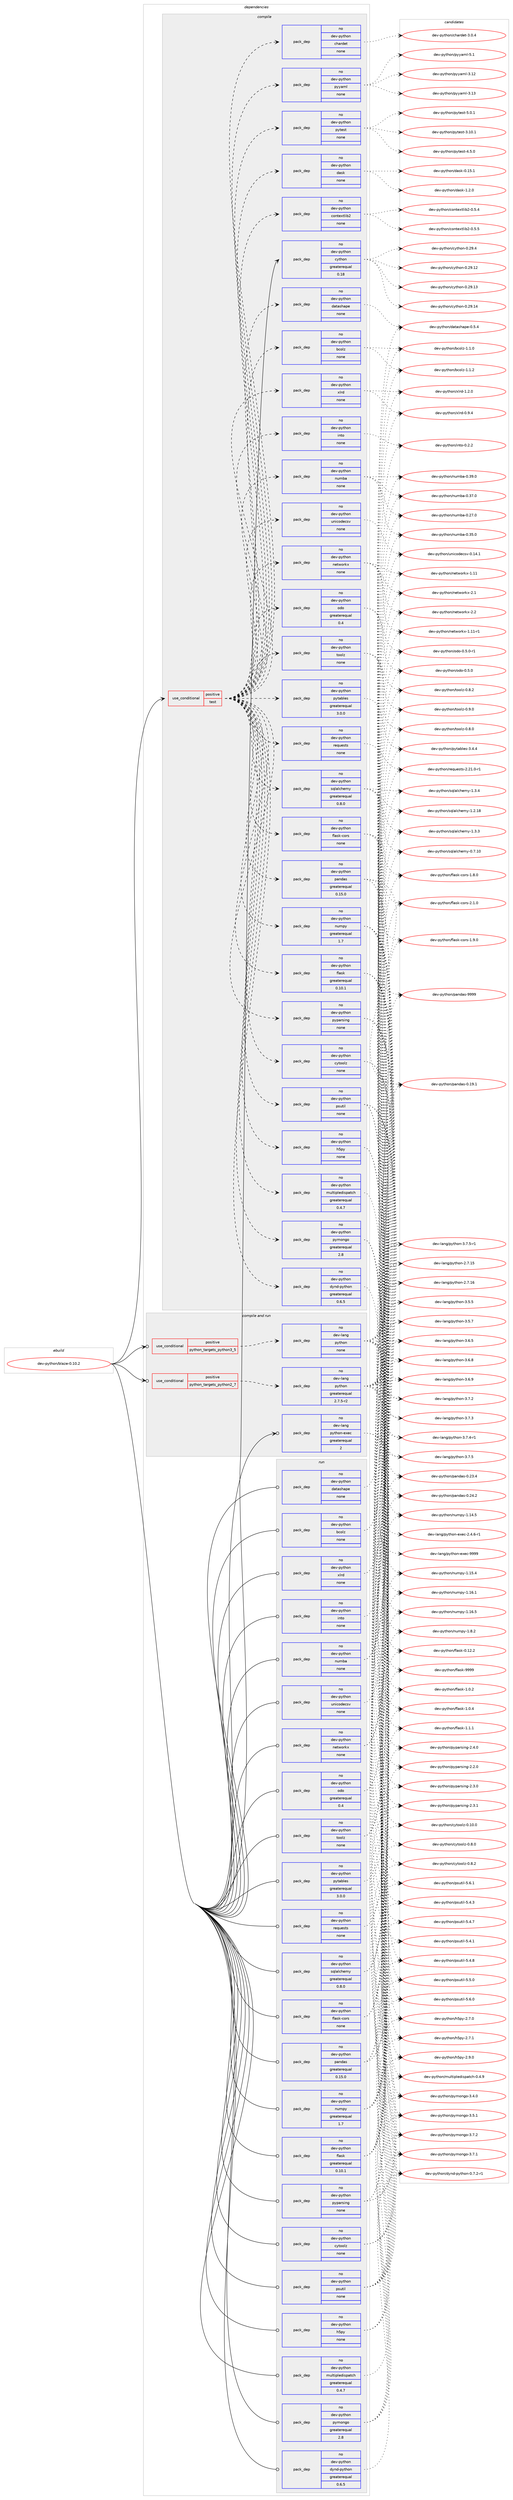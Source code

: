 digraph prolog {

# *************
# Graph options
# *************

newrank=true;
concentrate=true;
compound=true;
graph [rankdir=LR,fontname=Helvetica,fontsize=10,ranksep=1.5];#, ranksep=2.5, nodesep=0.2];
edge  [arrowhead=vee];
node  [fontname=Helvetica,fontsize=10];

# **********
# The ebuild
# **********

subgraph cluster_leftcol {
color=gray;
rank=same;
label=<<i>ebuild</i>>;
id [label="dev-python/blaze-0.10.2", color=red, width=4, href="../dev-python/blaze-0.10.2.svg"];
}

# ****************
# The dependencies
# ****************

subgraph cluster_midcol {
color=gray;
label=<<i>dependencies</i>>;
subgraph cluster_compile {
fillcolor="#eeeeee";
style=filled;
label=<<i>compile</i>>;
subgraph cond136912 {
dependency596797 [label=<<TABLE BORDER="0" CELLBORDER="1" CELLSPACING="0" CELLPADDING="4"><TR><TD ROWSPAN="3" CELLPADDING="10">use_conditional</TD></TR><TR><TD>positive</TD></TR><TR><TD>test</TD></TR></TABLE>>, shape=none, color=red];
subgraph pack448110 {
dependency596798 [label=<<TABLE BORDER="0" CELLBORDER="1" CELLSPACING="0" CELLPADDING="4" WIDTH="220"><TR><TD ROWSPAN="6" CELLPADDING="30">pack_dep</TD></TR><TR><TD WIDTH="110">no</TD></TR><TR><TD>dev-python</TD></TR><TR><TD>datashape</TD></TR><TR><TD>none</TD></TR><TR><TD></TD></TR></TABLE>>, shape=none, color=blue];
}
dependency596797:e -> dependency596798:w [weight=20,style="dashed",arrowhead="vee"];
subgraph pack448111 {
dependency596799 [label=<<TABLE BORDER="0" CELLBORDER="1" CELLSPACING="0" CELLPADDING="4" WIDTH="220"><TR><TD ROWSPAN="6" CELLPADDING="30">pack_dep</TD></TR><TR><TD WIDTH="110">no</TD></TR><TR><TD>dev-python</TD></TR><TR><TD>dynd-python</TD></TR><TR><TD>greaterequal</TD></TR><TR><TD>0.6.5</TD></TR></TABLE>>, shape=none, color=blue];
}
dependency596797:e -> dependency596799:w [weight=20,style="dashed",arrowhead="vee"];
subgraph pack448112 {
dependency596800 [label=<<TABLE BORDER="0" CELLBORDER="1" CELLSPACING="0" CELLPADDING="4" WIDTH="220"><TR><TD ROWSPAN="6" CELLPADDING="30">pack_dep</TD></TR><TR><TD WIDTH="110">no</TD></TR><TR><TD>dev-python</TD></TR><TR><TD>numpy</TD></TR><TR><TD>greaterequal</TD></TR><TR><TD>1.7</TD></TR></TABLE>>, shape=none, color=blue];
}
dependency596797:e -> dependency596800:w [weight=20,style="dashed",arrowhead="vee"];
subgraph pack448113 {
dependency596801 [label=<<TABLE BORDER="0" CELLBORDER="1" CELLSPACING="0" CELLPADDING="4" WIDTH="220"><TR><TD ROWSPAN="6" CELLPADDING="30">pack_dep</TD></TR><TR><TD WIDTH="110">no</TD></TR><TR><TD>dev-python</TD></TR><TR><TD>pyparsing</TD></TR><TR><TD>none</TD></TR><TR><TD></TD></TR></TABLE>>, shape=none, color=blue];
}
dependency596797:e -> dependency596801:w [weight=20,style="dashed",arrowhead="vee"];
subgraph pack448114 {
dependency596802 [label=<<TABLE BORDER="0" CELLBORDER="1" CELLSPACING="0" CELLPADDING="4" WIDTH="220"><TR><TD ROWSPAN="6" CELLPADDING="30">pack_dep</TD></TR><TR><TD WIDTH="110">no</TD></TR><TR><TD>dev-python</TD></TR><TR><TD>toolz</TD></TR><TR><TD>none</TD></TR><TR><TD></TD></TR></TABLE>>, shape=none, color=blue];
}
dependency596797:e -> dependency596802:w [weight=20,style="dashed",arrowhead="vee"];
subgraph pack448115 {
dependency596803 [label=<<TABLE BORDER="0" CELLBORDER="1" CELLSPACING="0" CELLPADDING="4" WIDTH="220"><TR><TD ROWSPAN="6" CELLPADDING="30">pack_dep</TD></TR><TR><TD WIDTH="110">no</TD></TR><TR><TD>dev-python</TD></TR><TR><TD>cytoolz</TD></TR><TR><TD>none</TD></TR><TR><TD></TD></TR></TABLE>>, shape=none, color=blue];
}
dependency596797:e -> dependency596803:w [weight=20,style="dashed",arrowhead="vee"];
subgraph pack448116 {
dependency596804 [label=<<TABLE BORDER="0" CELLBORDER="1" CELLSPACING="0" CELLPADDING="4" WIDTH="220"><TR><TD ROWSPAN="6" CELLPADDING="30">pack_dep</TD></TR><TR><TD WIDTH="110">no</TD></TR><TR><TD>dev-python</TD></TR><TR><TD>pandas</TD></TR><TR><TD>greaterequal</TD></TR><TR><TD>0.15.0</TD></TR></TABLE>>, shape=none, color=blue];
}
dependency596797:e -> dependency596804:w [weight=20,style="dashed",arrowhead="vee"];
subgraph pack448117 {
dependency596805 [label=<<TABLE BORDER="0" CELLBORDER="1" CELLSPACING="0" CELLPADDING="4" WIDTH="220"><TR><TD ROWSPAN="6" CELLPADDING="30">pack_dep</TD></TR><TR><TD WIDTH="110">no</TD></TR><TR><TD>dev-python</TD></TR><TR><TD>h5py</TD></TR><TR><TD>none</TD></TR><TR><TD></TD></TR></TABLE>>, shape=none, color=blue];
}
dependency596797:e -> dependency596805:w [weight=20,style="dashed",arrowhead="vee"];
subgraph pack448118 {
dependency596806 [label=<<TABLE BORDER="0" CELLBORDER="1" CELLSPACING="0" CELLPADDING="4" WIDTH="220"><TR><TD ROWSPAN="6" CELLPADDING="30">pack_dep</TD></TR><TR><TD WIDTH="110">no</TD></TR><TR><TD>dev-python</TD></TR><TR><TD>unicodecsv</TD></TR><TR><TD>none</TD></TR><TR><TD></TD></TR></TABLE>>, shape=none, color=blue];
}
dependency596797:e -> dependency596806:w [weight=20,style="dashed",arrowhead="vee"];
subgraph pack448119 {
dependency596807 [label=<<TABLE BORDER="0" CELLBORDER="1" CELLSPACING="0" CELLPADDING="4" WIDTH="220"><TR><TD ROWSPAN="6" CELLPADDING="30">pack_dep</TD></TR><TR><TD WIDTH="110">no</TD></TR><TR><TD>dev-python</TD></TR><TR><TD>multipledispatch</TD></TR><TR><TD>greaterequal</TD></TR><TR><TD>0.4.7</TD></TR></TABLE>>, shape=none, color=blue];
}
dependency596797:e -> dependency596807:w [weight=20,style="dashed",arrowhead="vee"];
subgraph pack448120 {
dependency596808 [label=<<TABLE BORDER="0" CELLBORDER="1" CELLSPACING="0" CELLPADDING="4" WIDTH="220"><TR><TD ROWSPAN="6" CELLPADDING="30">pack_dep</TD></TR><TR><TD WIDTH="110">no</TD></TR><TR><TD>dev-python</TD></TR><TR><TD>requests</TD></TR><TR><TD>none</TD></TR><TR><TD></TD></TR></TABLE>>, shape=none, color=blue];
}
dependency596797:e -> dependency596808:w [weight=20,style="dashed",arrowhead="vee"];
subgraph pack448121 {
dependency596809 [label=<<TABLE BORDER="0" CELLBORDER="1" CELLSPACING="0" CELLPADDING="4" WIDTH="220"><TR><TD ROWSPAN="6" CELLPADDING="30">pack_dep</TD></TR><TR><TD WIDTH="110">no</TD></TR><TR><TD>dev-python</TD></TR><TR><TD>flask</TD></TR><TR><TD>greaterequal</TD></TR><TR><TD>0.10.1</TD></TR></TABLE>>, shape=none, color=blue];
}
dependency596797:e -> dependency596809:w [weight=20,style="dashed",arrowhead="vee"];
subgraph pack448122 {
dependency596810 [label=<<TABLE BORDER="0" CELLBORDER="1" CELLSPACING="0" CELLPADDING="4" WIDTH="220"><TR><TD ROWSPAN="6" CELLPADDING="30">pack_dep</TD></TR><TR><TD WIDTH="110">no</TD></TR><TR><TD>dev-python</TD></TR><TR><TD>flask-cors</TD></TR><TR><TD>none</TD></TR><TR><TD></TD></TR></TABLE>>, shape=none, color=blue];
}
dependency596797:e -> dependency596810:w [weight=20,style="dashed",arrowhead="vee"];
subgraph pack448123 {
dependency596811 [label=<<TABLE BORDER="0" CELLBORDER="1" CELLSPACING="0" CELLPADDING="4" WIDTH="220"><TR><TD ROWSPAN="6" CELLPADDING="30">pack_dep</TD></TR><TR><TD WIDTH="110">no</TD></TR><TR><TD>dev-python</TD></TR><TR><TD>sqlalchemy</TD></TR><TR><TD>greaterequal</TD></TR><TR><TD>0.8.0</TD></TR></TABLE>>, shape=none, color=blue];
}
dependency596797:e -> dependency596811:w [weight=20,style="dashed",arrowhead="vee"];
subgraph pack448124 {
dependency596812 [label=<<TABLE BORDER="0" CELLBORDER="1" CELLSPACING="0" CELLPADDING="4" WIDTH="220"><TR><TD ROWSPAN="6" CELLPADDING="30">pack_dep</TD></TR><TR><TD WIDTH="110">no</TD></TR><TR><TD>dev-python</TD></TR><TR><TD>pytables</TD></TR><TR><TD>greaterequal</TD></TR><TR><TD>3.0.0</TD></TR></TABLE>>, shape=none, color=blue];
}
dependency596797:e -> dependency596812:w [weight=20,style="dashed",arrowhead="vee"];
subgraph pack448125 {
dependency596813 [label=<<TABLE BORDER="0" CELLBORDER="1" CELLSPACING="0" CELLPADDING="4" WIDTH="220"><TR><TD ROWSPAN="6" CELLPADDING="30">pack_dep</TD></TR><TR><TD WIDTH="110">no</TD></TR><TR><TD>dev-python</TD></TR><TR><TD>pymongo</TD></TR><TR><TD>greaterequal</TD></TR><TR><TD>2.8</TD></TR></TABLE>>, shape=none, color=blue];
}
dependency596797:e -> dependency596813:w [weight=20,style="dashed",arrowhead="vee"];
subgraph pack448126 {
dependency596814 [label=<<TABLE BORDER="0" CELLBORDER="1" CELLSPACING="0" CELLPADDING="4" WIDTH="220"><TR><TD ROWSPAN="6" CELLPADDING="30">pack_dep</TD></TR><TR><TD WIDTH="110">no</TD></TR><TR><TD>dev-python</TD></TR><TR><TD>xlrd</TD></TR><TR><TD>none</TD></TR><TR><TD></TD></TR></TABLE>>, shape=none, color=blue];
}
dependency596797:e -> dependency596814:w [weight=20,style="dashed",arrowhead="vee"];
subgraph pack448127 {
dependency596815 [label=<<TABLE BORDER="0" CELLBORDER="1" CELLSPACING="0" CELLPADDING="4" WIDTH="220"><TR><TD ROWSPAN="6" CELLPADDING="30">pack_dep</TD></TR><TR><TD WIDTH="110">no</TD></TR><TR><TD>dev-python</TD></TR><TR><TD>psutil</TD></TR><TR><TD>none</TD></TR><TR><TD></TD></TR></TABLE>>, shape=none, color=blue];
}
dependency596797:e -> dependency596815:w [weight=20,style="dashed",arrowhead="vee"];
subgraph pack448128 {
dependency596816 [label=<<TABLE BORDER="0" CELLBORDER="1" CELLSPACING="0" CELLPADDING="4" WIDTH="220"><TR><TD ROWSPAN="6" CELLPADDING="30">pack_dep</TD></TR><TR><TD WIDTH="110">no</TD></TR><TR><TD>dev-python</TD></TR><TR><TD>into</TD></TR><TR><TD>none</TD></TR><TR><TD></TD></TR></TABLE>>, shape=none, color=blue];
}
dependency596797:e -> dependency596816:w [weight=20,style="dashed",arrowhead="vee"];
subgraph pack448129 {
dependency596817 [label=<<TABLE BORDER="0" CELLBORDER="1" CELLSPACING="0" CELLPADDING="4" WIDTH="220"><TR><TD ROWSPAN="6" CELLPADDING="30">pack_dep</TD></TR><TR><TD WIDTH="110">no</TD></TR><TR><TD>dev-python</TD></TR><TR><TD>networkx</TD></TR><TR><TD>none</TD></TR><TR><TD></TD></TR></TABLE>>, shape=none, color=blue];
}
dependency596797:e -> dependency596817:w [weight=20,style="dashed",arrowhead="vee"];
subgraph pack448130 {
dependency596818 [label=<<TABLE BORDER="0" CELLBORDER="1" CELLSPACING="0" CELLPADDING="4" WIDTH="220"><TR><TD ROWSPAN="6" CELLPADDING="30">pack_dep</TD></TR><TR><TD WIDTH="110">no</TD></TR><TR><TD>dev-python</TD></TR><TR><TD>numba</TD></TR><TR><TD>none</TD></TR><TR><TD></TD></TR></TABLE>>, shape=none, color=blue];
}
dependency596797:e -> dependency596818:w [weight=20,style="dashed",arrowhead="vee"];
subgraph pack448131 {
dependency596819 [label=<<TABLE BORDER="0" CELLBORDER="1" CELLSPACING="0" CELLPADDING="4" WIDTH="220"><TR><TD ROWSPAN="6" CELLPADDING="30">pack_dep</TD></TR><TR><TD WIDTH="110">no</TD></TR><TR><TD>dev-python</TD></TR><TR><TD>bcolz</TD></TR><TR><TD>none</TD></TR><TR><TD></TD></TR></TABLE>>, shape=none, color=blue];
}
dependency596797:e -> dependency596819:w [weight=20,style="dashed",arrowhead="vee"];
subgraph pack448132 {
dependency596820 [label=<<TABLE BORDER="0" CELLBORDER="1" CELLSPACING="0" CELLPADDING="4" WIDTH="220"><TR><TD ROWSPAN="6" CELLPADDING="30">pack_dep</TD></TR><TR><TD WIDTH="110">no</TD></TR><TR><TD>dev-python</TD></TR><TR><TD>odo</TD></TR><TR><TD>greaterequal</TD></TR><TR><TD>0.4</TD></TR></TABLE>>, shape=none, color=blue];
}
dependency596797:e -> dependency596820:w [weight=20,style="dashed",arrowhead="vee"];
subgraph pack448133 {
dependency596821 [label=<<TABLE BORDER="0" CELLBORDER="1" CELLSPACING="0" CELLPADDING="4" WIDTH="220"><TR><TD ROWSPAN="6" CELLPADDING="30">pack_dep</TD></TR><TR><TD WIDTH="110">no</TD></TR><TR><TD>dev-python</TD></TR><TR><TD>pytest</TD></TR><TR><TD>none</TD></TR><TR><TD></TD></TR></TABLE>>, shape=none, color=blue];
}
dependency596797:e -> dependency596821:w [weight=20,style="dashed",arrowhead="vee"];
subgraph pack448134 {
dependency596822 [label=<<TABLE BORDER="0" CELLBORDER="1" CELLSPACING="0" CELLPADDING="4" WIDTH="220"><TR><TD ROWSPAN="6" CELLPADDING="30">pack_dep</TD></TR><TR><TD WIDTH="110">no</TD></TR><TR><TD>dev-python</TD></TR><TR><TD>pyyaml</TD></TR><TR><TD>none</TD></TR><TR><TD></TD></TR></TABLE>>, shape=none, color=blue];
}
dependency596797:e -> dependency596822:w [weight=20,style="dashed",arrowhead="vee"];
subgraph pack448135 {
dependency596823 [label=<<TABLE BORDER="0" CELLBORDER="1" CELLSPACING="0" CELLPADDING="4" WIDTH="220"><TR><TD ROWSPAN="6" CELLPADDING="30">pack_dep</TD></TR><TR><TD WIDTH="110">no</TD></TR><TR><TD>dev-python</TD></TR><TR><TD>chardet</TD></TR><TR><TD>none</TD></TR><TR><TD></TD></TR></TABLE>>, shape=none, color=blue];
}
dependency596797:e -> dependency596823:w [weight=20,style="dashed",arrowhead="vee"];
subgraph pack448136 {
dependency596824 [label=<<TABLE BORDER="0" CELLBORDER="1" CELLSPACING="0" CELLPADDING="4" WIDTH="220"><TR><TD ROWSPAN="6" CELLPADDING="30">pack_dep</TD></TR><TR><TD WIDTH="110">no</TD></TR><TR><TD>dev-python</TD></TR><TR><TD>contextlib2</TD></TR><TR><TD>none</TD></TR><TR><TD></TD></TR></TABLE>>, shape=none, color=blue];
}
dependency596797:e -> dependency596824:w [weight=20,style="dashed",arrowhead="vee"];
subgraph pack448137 {
dependency596825 [label=<<TABLE BORDER="0" CELLBORDER="1" CELLSPACING="0" CELLPADDING="4" WIDTH="220"><TR><TD ROWSPAN="6" CELLPADDING="30">pack_dep</TD></TR><TR><TD WIDTH="110">no</TD></TR><TR><TD>dev-python</TD></TR><TR><TD>dask</TD></TR><TR><TD>none</TD></TR><TR><TD></TD></TR></TABLE>>, shape=none, color=blue];
}
dependency596797:e -> dependency596825:w [weight=20,style="dashed",arrowhead="vee"];
}
id:e -> dependency596797:w [weight=20,style="solid",arrowhead="vee"];
subgraph pack448138 {
dependency596826 [label=<<TABLE BORDER="0" CELLBORDER="1" CELLSPACING="0" CELLPADDING="4" WIDTH="220"><TR><TD ROWSPAN="6" CELLPADDING="30">pack_dep</TD></TR><TR><TD WIDTH="110">no</TD></TR><TR><TD>dev-python</TD></TR><TR><TD>cython</TD></TR><TR><TD>greaterequal</TD></TR><TR><TD>0.18</TD></TR></TABLE>>, shape=none, color=blue];
}
id:e -> dependency596826:w [weight=20,style="solid",arrowhead="vee"];
}
subgraph cluster_compileandrun {
fillcolor="#eeeeee";
style=filled;
label=<<i>compile and run</i>>;
subgraph cond136913 {
dependency596827 [label=<<TABLE BORDER="0" CELLBORDER="1" CELLSPACING="0" CELLPADDING="4"><TR><TD ROWSPAN="3" CELLPADDING="10">use_conditional</TD></TR><TR><TD>positive</TD></TR><TR><TD>python_targets_python2_7</TD></TR></TABLE>>, shape=none, color=red];
subgraph pack448139 {
dependency596828 [label=<<TABLE BORDER="0" CELLBORDER="1" CELLSPACING="0" CELLPADDING="4" WIDTH="220"><TR><TD ROWSPAN="6" CELLPADDING="30">pack_dep</TD></TR><TR><TD WIDTH="110">no</TD></TR><TR><TD>dev-lang</TD></TR><TR><TD>python</TD></TR><TR><TD>greaterequal</TD></TR><TR><TD>2.7.5-r2</TD></TR></TABLE>>, shape=none, color=blue];
}
dependency596827:e -> dependency596828:w [weight=20,style="dashed",arrowhead="vee"];
}
id:e -> dependency596827:w [weight=20,style="solid",arrowhead="odotvee"];
subgraph cond136914 {
dependency596829 [label=<<TABLE BORDER="0" CELLBORDER="1" CELLSPACING="0" CELLPADDING="4"><TR><TD ROWSPAN="3" CELLPADDING="10">use_conditional</TD></TR><TR><TD>positive</TD></TR><TR><TD>python_targets_python3_5</TD></TR></TABLE>>, shape=none, color=red];
subgraph pack448140 {
dependency596830 [label=<<TABLE BORDER="0" CELLBORDER="1" CELLSPACING="0" CELLPADDING="4" WIDTH="220"><TR><TD ROWSPAN="6" CELLPADDING="30">pack_dep</TD></TR><TR><TD WIDTH="110">no</TD></TR><TR><TD>dev-lang</TD></TR><TR><TD>python</TD></TR><TR><TD>none</TD></TR><TR><TD></TD></TR></TABLE>>, shape=none, color=blue];
}
dependency596829:e -> dependency596830:w [weight=20,style="dashed",arrowhead="vee"];
}
id:e -> dependency596829:w [weight=20,style="solid",arrowhead="odotvee"];
subgraph pack448141 {
dependency596831 [label=<<TABLE BORDER="0" CELLBORDER="1" CELLSPACING="0" CELLPADDING="4" WIDTH="220"><TR><TD ROWSPAN="6" CELLPADDING="30">pack_dep</TD></TR><TR><TD WIDTH="110">no</TD></TR><TR><TD>dev-lang</TD></TR><TR><TD>python-exec</TD></TR><TR><TD>greaterequal</TD></TR><TR><TD>2</TD></TR></TABLE>>, shape=none, color=blue];
}
id:e -> dependency596831:w [weight=20,style="solid",arrowhead="odotvee"];
}
subgraph cluster_run {
fillcolor="#eeeeee";
style=filled;
label=<<i>run</i>>;
subgraph pack448142 {
dependency596832 [label=<<TABLE BORDER="0" CELLBORDER="1" CELLSPACING="0" CELLPADDING="4" WIDTH="220"><TR><TD ROWSPAN="6" CELLPADDING="30">pack_dep</TD></TR><TR><TD WIDTH="110">no</TD></TR><TR><TD>dev-python</TD></TR><TR><TD>bcolz</TD></TR><TR><TD>none</TD></TR><TR><TD></TD></TR></TABLE>>, shape=none, color=blue];
}
id:e -> dependency596832:w [weight=20,style="solid",arrowhead="odot"];
subgraph pack448143 {
dependency596833 [label=<<TABLE BORDER="0" CELLBORDER="1" CELLSPACING="0" CELLPADDING="4" WIDTH="220"><TR><TD ROWSPAN="6" CELLPADDING="30">pack_dep</TD></TR><TR><TD WIDTH="110">no</TD></TR><TR><TD>dev-python</TD></TR><TR><TD>cytoolz</TD></TR><TR><TD>none</TD></TR><TR><TD></TD></TR></TABLE>>, shape=none, color=blue];
}
id:e -> dependency596833:w [weight=20,style="solid",arrowhead="odot"];
subgraph pack448144 {
dependency596834 [label=<<TABLE BORDER="0" CELLBORDER="1" CELLSPACING="0" CELLPADDING="4" WIDTH="220"><TR><TD ROWSPAN="6" CELLPADDING="30">pack_dep</TD></TR><TR><TD WIDTH="110">no</TD></TR><TR><TD>dev-python</TD></TR><TR><TD>datashape</TD></TR><TR><TD>none</TD></TR><TR><TD></TD></TR></TABLE>>, shape=none, color=blue];
}
id:e -> dependency596834:w [weight=20,style="solid",arrowhead="odot"];
subgraph pack448145 {
dependency596835 [label=<<TABLE BORDER="0" CELLBORDER="1" CELLSPACING="0" CELLPADDING="4" WIDTH="220"><TR><TD ROWSPAN="6" CELLPADDING="30">pack_dep</TD></TR><TR><TD WIDTH="110">no</TD></TR><TR><TD>dev-python</TD></TR><TR><TD>dynd-python</TD></TR><TR><TD>greaterequal</TD></TR><TR><TD>0.6.5</TD></TR></TABLE>>, shape=none, color=blue];
}
id:e -> dependency596835:w [weight=20,style="solid",arrowhead="odot"];
subgraph pack448146 {
dependency596836 [label=<<TABLE BORDER="0" CELLBORDER="1" CELLSPACING="0" CELLPADDING="4" WIDTH="220"><TR><TD ROWSPAN="6" CELLPADDING="30">pack_dep</TD></TR><TR><TD WIDTH="110">no</TD></TR><TR><TD>dev-python</TD></TR><TR><TD>flask</TD></TR><TR><TD>greaterequal</TD></TR><TR><TD>0.10.1</TD></TR></TABLE>>, shape=none, color=blue];
}
id:e -> dependency596836:w [weight=20,style="solid",arrowhead="odot"];
subgraph pack448147 {
dependency596837 [label=<<TABLE BORDER="0" CELLBORDER="1" CELLSPACING="0" CELLPADDING="4" WIDTH="220"><TR><TD ROWSPAN="6" CELLPADDING="30">pack_dep</TD></TR><TR><TD WIDTH="110">no</TD></TR><TR><TD>dev-python</TD></TR><TR><TD>flask-cors</TD></TR><TR><TD>none</TD></TR><TR><TD></TD></TR></TABLE>>, shape=none, color=blue];
}
id:e -> dependency596837:w [weight=20,style="solid",arrowhead="odot"];
subgraph pack448148 {
dependency596838 [label=<<TABLE BORDER="0" CELLBORDER="1" CELLSPACING="0" CELLPADDING="4" WIDTH="220"><TR><TD ROWSPAN="6" CELLPADDING="30">pack_dep</TD></TR><TR><TD WIDTH="110">no</TD></TR><TR><TD>dev-python</TD></TR><TR><TD>h5py</TD></TR><TR><TD>none</TD></TR><TR><TD></TD></TR></TABLE>>, shape=none, color=blue];
}
id:e -> dependency596838:w [weight=20,style="solid",arrowhead="odot"];
subgraph pack448149 {
dependency596839 [label=<<TABLE BORDER="0" CELLBORDER="1" CELLSPACING="0" CELLPADDING="4" WIDTH="220"><TR><TD ROWSPAN="6" CELLPADDING="30">pack_dep</TD></TR><TR><TD WIDTH="110">no</TD></TR><TR><TD>dev-python</TD></TR><TR><TD>into</TD></TR><TR><TD>none</TD></TR><TR><TD></TD></TR></TABLE>>, shape=none, color=blue];
}
id:e -> dependency596839:w [weight=20,style="solid",arrowhead="odot"];
subgraph pack448150 {
dependency596840 [label=<<TABLE BORDER="0" CELLBORDER="1" CELLSPACING="0" CELLPADDING="4" WIDTH="220"><TR><TD ROWSPAN="6" CELLPADDING="30">pack_dep</TD></TR><TR><TD WIDTH="110">no</TD></TR><TR><TD>dev-python</TD></TR><TR><TD>multipledispatch</TD></TR><TR><TD>greaterequal</TD></TR><TR><TD>0.4.7</TD></TR></TABLE>>, shape=none, color=blue];
}
id:e -> dependency596840:w [weight=20,style="solid",arrowhead="odot"];
subgraph pack448151 {
dependency596841 [label=<<TABLE BORDER="0" CELLBORDER="1" CELLSPACING="0" CELLPADDING="4" WIDTH="220"><TR><TD ROWSPAN="6" CELLPADDING="30">pack_dep</TD></TR><TR><TD WIDTH="110">no</TD></TR><TR><TD>dev-python</TD></TR><TR><TD>networkx</TD></TR><TR><TD>none</TD></TR><TR><TD></TD></TR></TABLE>>, shape=none, color=blue];
}
id:e -> dependency596841:w [weight=20,style="solid",arrowhead="odot"];
subgraph pack448152 {
dependency596842 [label=<<TABLE BORDER="0" CELLBORDER="1" CELLSPACING="0" CELLPADDING="4" WIDTH="220"><TR><TD ROWSPAN="6" CELLPADDING="30">pack_dep</TD></TR><TR><TD WIDTH="110">no</TD></TR><TR><TD>dev-python</TD></TR><TR><TD>numba</TD></TR><TR><TD>none</TD></TR><TR><TD></TD></TR></TABLE>>, shape=none, color=blue];
}
id:e -> dependency596842:w [weight=20,style="solid",arrowhead="odot"];
subgraph pack448153 {
dependency596843 [label=<<TABLE BORDER="0" CELLBORDER="1" CELLSPACING="0" CELLPADDING="4" WIDTH="220"><TR><TD ROWSPAN="6" CELLPADDING="30">pack_dep</TD></TR><TR><TD WIDTH="110">no</TD></TR><TR><TD>dev-python</TD></TR><TR><TD>numpy</TD></TR><TR><TD>greaterequal</TD></TR><TR><TD>1.7</TD></TR></TABLE>>, shape=none, color=blue];
}
id:e -> dependency596843:w [weight=20,style="solid",arrowhead="odot"];
subgraph pack448154 {
dependency596844 [label=<<TABLE BORDER="0" CELLBORDER="1" CELLSPACING="0" CELLPADDING="4" WIDTH="220"><TR><TD ROWSPAN="6" CELLPADDING="30">pack_dep</TD></TR><TR><TD WIDTH="110">no</TD></TR><TR><TD>dev-python</TD></TR><TR><TD>odo</TD></TR><TR><TD>greaterequal</TD></TR><TR><TD>0.4</TD></TR></TABLE>>, shape=none, color=blue];
}
id:e -> dependency596844:w [weight=20,style="solid",arrowhead="odot"];
subgraph pack448155 {
dependency596845 [label=<<TABLE BORDER="0" CELLBORDER="1" CELLSPACING="0" CELLPADDING="4" WIDTH="220"><TR><TD ROWSPAN="6" CELLPADDING="30">pack_dep</TD></TR><TR><TD WIDTH="110">no</TD></TR><TR><TD>dev-python</TD></TR><TR><TD>pandas</TD></TR><TR><TD>greaterequal</TD></TR><TR><TD>0.15.0</TD></TR></TABLE>>, shape=none, color=blue];
}
id:e -> dependency596845:w [weight=20,style="solid",arrowhead="odot"];
subgraph pack448156 {
dependency596846 [label=<<TABLE BORDER="0" CELLBORDER="1" CELLSPACING="0" CELLPADDING="4" WIDTH="220"><TR><TD ROWSPAN="6" CELLPADDING="30">pack_dep</TD></TR><TR><TD WIDTH="110">no</TD></TR><TR><TD>dev-python</TD></TR><TR><TD>psutil</TD></TR><TR><TD>none</TD></TR><TR><TD></TD></TR></TABLE>>, shape=none, color=blue];
}
id:e -> dependency596846:w [weight=20,style="solid",arrowhead="odot"];
subgraph pack448157 {
dependency596847 [label=<<TABLE BORDER="0" CELLBORDER="1" CELLSPACING="0" CELLPADDING="4" WIDTH="220"><TR><TD ROWSPAN="6" CELLPADDING="30">pack_dep</TD></TR><TR><TD WIDTH="110">no</TD></TR><TR><TD>dev-python</TD></TR><TR><TD>pymongo</TD></TR><TR><TD>greaterequal</TD></TR><TR><TD>2.8</TD></TR></TABLE>>, shape=none, color=blue];
}
id:e -> dependency596847:w [weight=20,style="solid",arrowhead="odot"];
subgraph pack448158 {
dependency596848 [label=<<TABLE BORDER="0" CELLBORDER="1" CELLSPACING="0" CELLPADDING="4" WIDTH="220"><TR><TD ROWSPAN="6" CELLPADDING="30">pack_dep</TD></TR><TR><TD WIDTH="110">no</TD></TR><TR><TD>dev-python</TD></TR><TR><TD>pyparsing</TD></TR><TR><TD>none</TD></TR><TR><TD></TD></TR></TABLE>>, shape=none, color=blue];
}
id:e -> dependency596848:w [weight=20,style="solid",arrowhead="odot"];
subgraph pack448159 {
dependency596849 [label=<<TABLE BORDER="0" CELLBORDER="1" CELLSPACING="0" CELLPADDING="4" WIDTH="220"><TR><TD ROWSPAN="6" CELLPADDING="30">pack_dep</TD></TR><TR><TD WIDTH="110">no</TD></TR><TR><TD>dev-python</TD></TR><TR><TD>pytables</TD></TR><TR><TD>greaterequal</TD></TR><TR><TD>3.0.0</TD></TR></TABLE>>, shape=none, color=blue];
}
id:e -> dependency596849:w [weight=20,style="solid",arrowhead="odot"];
subgraph pack448160 {
dependency596850 [label=<<TABLE BORDER="0" CELLBORDER="1" CELLSPACING="0" CELLPADDING="4" WIDTH="220"><TR><TD ROWSPAN="6" CELLPADDING="30">pack_dep</TD></TR><TR><TD WIDTH="110">no</TD></TR><TR><TD>dev-python</TD></TR><TR><TD>requests</TD></TR><TR><TD>none</TD></TR><TR><TD></TD></TR></TABLE>>, shape=none, color=blue];
}
id:e -> dependency596850:w [weight=20,style="solid",arrowhead="odot"];
subgraph pack448161 {
dependency596851 [label=<<TABLE BORDER="0" CELLBORDER="1" CELLSPACING="0" CELLPADDING="4" WIDTH="220"><TR><TD ROWSPAN="6" CELLPADDING="30">pack_dep</TD></TR><TR><TD WIDTH="110">no</TD></TR><TR><TD>dev-python</TD></TR><TR><TD>sqlalchemy</TD></TR><TR><TD>greaterequal</TD></TR><TR><TD>0.8.0</TD></TR></TABLE>>, shape=none, color=blue];
}
id:e -> dependency596851:w [weight=20,style="solid",arrowhead="odot"];
subgraph pack448162 {
dependency596852 [label=<<TABLE BORDER="0" CELLBORDER="1" CELLSPACING="0" CELLPADDING="4" WIDTH="220"><TR><TD ROWSPAN="6" CELLPADDING="30">pack_dep</TD></TR><TR><TD WIDTH="110">no</TD></TR><TR><TD>dev-python</TD></TR><TR><TD>toolz</TD></TR><TR><TD>none</TD></TR><TR><TD></TD></TR></TABLE>>, shape=none, color=blue];
}
id:e -> dependency596852:w [weight=20,style="solid",arrowhead="odot"];
subgraph pack448163 {
dependency596853 [label=<<TABLE BORDER="0" CELLBORDER="1" CELLSPACING="0" CELLPADDING="4" WIDTH="220"><TR><TD ROWSPAN="6" CELLPADDING="30">pack_dep</TD></TR><TR><TD WIDTH="110">no</TD></TR><TR><TD>dev-python</TD></TR><TR><TD>unicodecsv</TD></TR><TR><TD>none</TD></TR><TR><TD></TD></TR></TABLE>>, shape=none, color=blue];
}
id:e -> dependency596853:w [weight=20,style="solid",arrowhead="odot"];
subgraph pack448164 {
dependency596854 [label=<<TABLE BORDER="0" CELLBORDER="1" CELLSPACING="0" CELLPADDING="4" WIDTH="220"><TR><TD ROWSPAN="6" CELLPADDING="30">pack_dep</TD></TR><TR><TD WIDTH="110">no</TD></TR><TR><TD>dev-python</TD></TR><TR><TD>xlrd</TD></TR><TR><TD>none</TD></TR><TR><TD></TD></TR></TABLE>>, shape=none, color=blue];
}
id:e -> dependency596854:w [weight=20,style="solid",arrowhead="odot"];
}
}

# **************
# The candidates
# **************

subgraph cluster_choices {
rank=same;
color=gray;
label=<<i>candidates</i>>;

subgraph choice448110 {
color=black;
nodesep=1;
choice1001011184511212111610411111047100971169711510497112101454846534652 [label="dev-python/datashape-0.5.4", color=red, width=4,href="../dev-python/datashape-0.5.4.svg"];
dependency596798:e -> choice1001011184511212111610411111047100971169711510497112101454846534652:w [style=dotted,weight="100"];
}
subgraph choice448111 {
color=black;
nodesep=1;
choice1001011184511212111610411111047100121110100451121211161041111104548465546504511449 [label="dev-python/dynd-python-0.7.2-r1", color=red, width=4,href="../dev-python/dynd-python-0.7.2-r1.svg"];
dependency596799:e -> choice1001011184511212111610411111047100121110100451121211161041111104548465546504511449:w [style=dotted,weight="100"];
}
subgraph choice448112 {
color=black;
nodesep=1;
choice100101118451121211161041111104711011710911212145494649524653 [label="dev-python/numpy-1.14.5", color=red, width=4,href="../dev-python/numpy-1.14.5.svg"];
choice100101118451121211161041111104711011710911212145494649534652 [label="dev-python/numpy-1.15.4", color=red, width=4,href="../dev-python/numpy-1.15.4.svg"];
choice100101118451121211161041111104711011710911212145494649544649 [label="dev-python/numpy-1.16.1", color=red, width=4,href="../dev-python/numpy-1.16.1.svg"];
choice100101118451121211161041111104711011710911212145494649544653 [label="dev-python/numpy-1.16.5", color=red, width=4,href="../dev-python/numpy-1.16.5.svg"];
choice1001011184511212111610411111047110117109112121454946564650 [label="dev-python/numpy-1.8.2", color=red, width=4,href="../dev-python/numpy-1.8.2.svg"];
dependency596800:e -> choice100101118451121211161041111104711011710911212145494649524653:w [style=dotted,weight="100"];
dependency596800:e -> choice100101118451121211161041111104711011710911212145494649534652:w [style=dotted,weight="100"];
dependency596800:e -> choice100101118451121211161041111104711011710911212145494649544649:w [style=dotted,weight="100"];
dependency596800:e -> choice100101118451121211161041111104711011710911212145494649544653:w [style=dotted,weight="100"];
dependency596800:e -> choice1001011184511212111610411111047110117109112121454946564650:w [style=dotted,weight="100"];
}
subgraph choice448113 {
color=black;
nodesep=1;
choice100101118451121211161041111104711212111297114115105110103455046504648 [label="dev-python/pyparsing-2.2.0", color=red, width=4,href="../dev-python/pyparsing-2.2.0.svg"];
choice100101118451121211161041111104711212111297114115105110103455046514648 [label="dev-python/pyparsing-2.3.0", color=red, width=4,href="../dev-python/pyparsing-2.3.0.svg"];
choice100101118451121211161041111104711212111297114115105110103455046514649 [label="dev-python/pyparsing-2.3.1", color=red, width=4,href="../dev-python/pyparsing-2.3.1.svg"];
choice100101118451121211161041111104711212111297114115105110103455046524648 [label="dev-python/pyparsing-2.4.0", color=red, width=4,href="../dev-python/pyparsing-2.4.0.svg"];
dependency596801:e -> choice100101118451121211161041111104711212111297114115105110103455046504648:w [style=dotted,weight="100"];
dependency596801:e -> choice100101118451121211161041111104711212111297114115105110103455046514648:w [style=dotted,weight="100"];
dependency596801:e -> choice100101118451121211161041111104711212111297114115105110103455046514649:w [style=dotted,weight="100"];
dependency596801:e -> choice100101118451121211161041111104711212111297114115105110103455046524648:w [style=dotted,weight="100"];
}
subgraph choice448114 {
color=black;
nodesep=1;
choice1001011184511212111610411111047116111111108122454846564648 [label="dev-python/toolz-0.8.0", color=red, width=4,href="../dev-python/toolz-0.8.0.svg"];
choice1001011184511212111610411111047116111111108122454846564650 [label="dev-python/toolz-0.8.2", color=red, width=4,href="../dev-python/toolz-0.8.2.svg"];
choice1001011184511212111610411111047116111111108122454846574648 [label="dev-python/toolz-0.9.0", color=red, width=4,href="../dev-python/toolz-0.9.0.svg"];
dependency596802:e -> choice1001011184511212111610411111047116111111108122454846564648:w [style=dotted,weight="100"];
dependency596802:e -> choice1001011184511212111610411111047116111111108122454846564650:w [style=dotted,weight="100"];
dependency596802:e -> choice1001011184511212111610411111047116111111108122454846574648:w [style=dotted,weight="100"];
}
subgraph choice448115 {
color=black;
nodesep=1;
choice10010111845112121116104111110479912111611111110812245484649484648 [label="dev-python/cytoolz-0.10.0", color=red, width=4,href="../dev-python/cytoolz-0.10.0.svg"];
choice100101118451121211161041111104799121116111111108122454846564648 [label="dev-python/cytoolz-0.8.0", color=red, width=4,href="../dev-python/cytoolz-0.8.0.svg"];
choice100101118451121211161041111104799121116111111108122454846564650 [label="dev-python/cytoolz-0.8.2", color=red, width=4,href="../dev-python/cytoolz-0.8.2.svg"];
dependency596803:e -> choice10010111845112121116104111110479912111611111110812245484649484648:w [style=dotted,weight="100"];
dependency596803:e -> choice100101118451121211161041111104799121116111111108122454846564648:w [style=dotted,weight="100"];
dependency596803:e -> choice100101118451121211161041111104799121116111111108122454846564650:w [style=dotted,weight="100"];
}
subgraph choice448116 {
color=black;
nodesep=1;
choice1001011184511212111610411111047112971101009711545484649574649 [label="dev-python/pandas-0.19.1", color=red, width=4,href="../dev-python/pandas-0.19.1.svg"];
choice1001011184511212111610411111047112971101009711545484650514652 [label="dev-python/pandas-0.23.4", color=red, width=4,href="../dev-python/pandas-0.23.4.svg"];
choice1001011184511212111610411111047112971101009711545484650524650 [label="dev-python/pandas-0.24.2", color=red, width=4,href="../dev-python/pandas-0.24.2.svg"];
choice100101118451121211161041111104711297110100971154557575757 [label="dev-python/pandas-9999", color=red, width=4,href="../dev-python/pandas-9999.svg"];
dependency596804:e -> choice1001011184511212111610411111047112971101009711545484649574649:w [style=dotted,weight="100"];
dependency596804:e -> choice1001011184511212111610411111047112971101009711545484650514652:w [style=dotted,weight="100"];
dependency596804:e -> choice1001011184511212111610411111047112971101009711545484650524650:w [style=dotted,weight="100"];
dependency596804:e -> choice100101118451121211161041111104711297110100971154557575757:w [style=dotted,weight="100"];
}
subgraph choice448117 {
color=black;
nodesep=1;
choice100101118451121211161041111104710453112121455046554648 [label="dev-python/h5py-2.7.0", color=red, width=4,href="../dev-python/h5py-2.7.0.svg"];
choice100101118451121211161041111104710453112121455046554649 [label="dev-python/h5py-2.7.1", color=red, width=4,href="../dev-python/h5py-2.7.1.svg"];
choice100101118451121211161041111104710453112121455046574648 [label="dev-python/h5py-2.9.0", color=red, width=4,href="../dev-python/h5py-2.9.0.svg"];
dependency596805:e -> choice100101118451121211161041111104710453112121455046554648:w [style=dotted,weight="100"];
dependency596805:e -> choice100101118451121211161041111104710453112121455046554649:w [style=dotted,weight="100"];
dependency596805:e -> choice100101118451121211161041111104710453112121455046574648:w [style=dotted,weight="100"];
}
subgraph choice448118 {
color=black;
nodesep=1;
choice1001011184511212111610411111047117110105991111001019911511845484649524649 [label="dev-python/unicodecsv-0.14.1", color=red, width=4,href="../dev-python/unicodecsv-0.14.1.svg"];
dependency596806:e -> choice1001011184511212111610411111047117110105991111001019911511845484649524649:w [style=dotted,weight="100"];
}
subgraph choice448119 {
color=black;
nodesep=1;
choice10010111845112121116104111110471091171081161051121081011001051151129711699104454846524657 [label="dev-python/multipledispatch-0.4.9", color=red, width=4,href="../dev-python/multipledispatch-0.4.9.svg"];
dependency596807:e -> choice10010111845112121116104111110471091171081161051121081011001051151129711699104454846524657:w [style=dotted,weight="100"];
}
subgraph choice448120 {
color=black;
nodesep=1;
choice1001011184511212111610411111047114101113117101115116115455046504946484511449 [label="dev-python/requests-2.21.0-r1", color=red, width=4,href="../dev-python/requests-2.21.0-r1.svg"];
dependency596808:e -> choice1001011184511212111610411111047114101113117101115116115455046504946484511449:w [style=dotted,weight="100"];
}
subgraph choice448121 {
color=black;
nodesep=1;
choice10010111845112121116104111110471021089711510745484649504650 [label="dev-python/flask-0.12.2", color=red, width=4,href="../dev-python/flask-0.12.2.svg"];
choice100101118451121211161041111104710210897115107454946484650 [label="dev-python/flask-1.0.2", color=red, width=4,href="../dev-python/flask-1.0.2.svg"];
choice100101118451121211161041111104710210897115107454946484652 [label="dev-python/flask-1.0.4", color=red, width=4,href="../dev-python/flask-1.0.4.svg"];
choice100101118451121211161041111104710210897115107454946494649 [label="dev-python/flask-1.1.1", color=red, width=4,href="../dev-python/flask-1.1.1.svg"];
choice1001011184511212111610411111047102108971151074557575757 [label="dev-python/flask-9999", color=red, width=4,href="../dev-python/flask-9999.svg"];
dependency596809:e -> choice10010111845112121116104111110471021089711510745484649504650:w [style=dotted,weight="100"];
dependency596809:e -> choice100101118451121211161041111104710210897115107454946484650:w [style=dotted,weight="100"];
dependency596809:e -> choice100101118451121211161041111104710210897115107454946484652:w [style=dotted,weight="100"];
dependency596809:e -> choice100101118451121211161041111104710210897115107454946494649:w [style=dotted,weight="100"];
dependency596809:e -> choice1001011184511212111610411111047102108971151074557575757:w [style=dotted,weight="100"];
}
subgraph choice448122 {
color=black;
nodesep=1;
choice1001011184511212111610411111047102108971151074599111114115454946564648 [label="dev-python/flask-cors-1.8.0", color=red, width=4,href="../dev-python/flask-cors-1.8.0.svg"];
choice1001011184511212111610411111047102108971151074599111114115454946574648 [label="dev-python/flask-cors-1.9.0", color=red, width=4,href="../dev-python/flask-cors-1.9.0.svg"];
choice1001011184511212111610411111047102108971151074599111114115455046494648 [label="dev-python/flask-cors-2.1.0", color=red, width=4,href="../dev-python/flask-cors-2.1.0.svg"];
dependency596810:e -> choice1001011184511212111610411111047102108971151074599111114115454946564648:w [style=dotted,weight="100"];
dependency596810:e -> choice1001011184511212111610411111047102108971151074599111114115454946574648:w [style=dotted,weight="100"];
dependency596810:e -> choice1001011184511212111610411111047102108971151074599111114115455046494648:w [style=dotted,weight="100"];
}
subgraph choice448123 {
color=black;
nodesep=1;
choice1001011184511212111610411111047115113108971089910410110912145484655464948 [label="dev-python/sqlalchemy-0.7.10", color=red, width=4,href="../dev-python/sqlalchemy-0.7.10.svg"];
choice1001011184511212111610411111047115113108971089910410110912145494650464956 [label="dev-python/sqlalchemy-1.2.18", color=red, width=4,href="../dev-python/sqlalchemy-1.2.18.svg"];
choice10010111845112121116104111110471151131089710899104101109121454946514651 [label="dev-python/sqlalchemy-1.3.3", color=red, width=4,href="../dev-python/sqlalchemy-1.3.3.svg"];
choice10010111845112121116104111110471151131089710899104101109121454946514652 [label="dev-python/sqlalchemy-1.3.4", color=red, width=4,href="../dev-python/sqlalchemy-1.3.4.svg"];
dependency596811:e -> choice1001011184511212111610411111047115113108971089910410110912145484655464948:w [style=dotted,weight="100"];
dependency596811:e -> choice1001011184511212111610411111047115113108971089910410110912145494650464956:w [style=dotted,weight="100"];
dependency596811:e -> choice10010111845112121116104111110471151131089710899104101109121454946514651:w [style=dotted,weight="100"];
dependency596811:e -> choice10010111845112121116104111110471151131089710899104101109121454946514652:w [style=dotted,weight="100"];
}
subgraph choice448124 {
color=black;
nodesep=1;
choice10010111845112121116104111110471121211169798108101115455146524652 [label="dev-python/pytables-3.4.4", color=red, width=4,href="../dev-python/pytables-3.4.4.svg"];
dependency596812:e -> choice10010111845112121116104111110471121211169798108101115455146524652:w [style=dotted,weight="100"];
}
subgraph choice448125 {
color=black;
nodesep=1;
choice1001011184511212111610411111047112121109111110103111455146524648 [label="dev-python/pymongo-3.4.0", color=red, width=4,href="../dev-python/pymongo-3.4.0.svg"];
choice1001011184511212111610411111047112121109111110103111455146534649 [label="dev-python/pymongo-3.5.1", color=red, width=4,href="../dev-python/pymongo-3.5.1.svg"];
choice1001011184511212111610411111047112121109111110103111455146554649 [label="dev-python/pymongo-3.7.1", color=red, width=4,href="../dev-python/pymongo-3.7.1.svg"];
choice1001011184511212111610411111047112121109111110103111455146554650 [label="dev-python/pymongo-3.7.2", color=red, width=4,href="../dev-python/pymongo-3.7.2.svg"];
dependency596813:e -> choice1001011184511212111610411111047112121109111110103111455146524648:w [style=dotted,weight="100"];
dependency596813:e -> choice1001011184511212111610411111047112121109111110103111455146534649:w [style=dotted,weight="100"];
dependency596813:e -> choice1001011184511212111610411111047112121109111110103111455146554649:w [style=dotted,weight="100"];
dependency596813:e -> choice1001011184511212111610411111047112121109111110103111455146554650:w [style=dotted,weight="100"];
}
subgraph choice448126 {
color=black;
nodesep=1;
choice1001011184511212111610411111047120108114100454846574652 [label="dev-python/xlrd-0.9.4", color=red, width=4,href="../dev-python/xlrd-0.9.4.svg"];
choice1001011184511212111610411111047120108114100454946504648 [label="dev-python/xlrd-1.2.0", color=red, width=4,href="../dev-python/xlrd-1.2.0.svg"];
dependency596814:e -> choice1001011184511212111610411111047120108114100454846574652:w [style=dotted,weight="100"];
dependency596814:e -> choice1001011184511212111610411111047120108114100454946504648:w [style=dotted,weight="100"];
}
subgraph choice448127 {
color=black;
nodesep=1;
choice1001011184511212111610411111047112115117116105108455346524649 [label="dev-python/psutil-5.4.1", color=red, width=4,href="../dev-python/psutil-5.4.1.svg"];
choice1001011184511212111610411111047112115117116105108455346524651 [label="dev-python/psutil-5.4.3", color=red, width=4,href="../dev-python/psutil-5.4.3.svg"];
choice1001011184511212111610411111047112115117116105108455346524655 [label="dev-python/psutil-5.4.7", color=red, width=4,href="../dev-python/psutil-5.4.7.svg"];
choice1001011184511212111610411111047112115117116105108455346524656 [label="dev-python/psutil-5.4.8", color=red, width=4,href="../dev-python/psutil-5.4.8.svg"];
choice1001011184511212111610411111047112115117116105108455346534648 [label="dev-python/psutil-5.5.0", color=red, width=4,href="../dev-python/psutil-5.5.0.svg"];
choice1001011184511212111610411111047112115117116105108455346544648 [label="dev-python/psutil-5.6.0", color=red, width=4,href="../dev-python/psutil-5.6.0.svg"];
choice1001011184511212111610411111047112115117116105108455346544649 [label="dev-python/psutil-5.6.1", color=red, width=4,href="../dev-python/psutil-5.6.1.svg"];
dependency596815:e -> choice1001011184511212111610411111047112115117116105108455346524649:w [style=dotted,weight="100"];
dependency596815:e -> choice1001011184511212111610411111047112115117116105108455346524651:w [style=dotted,weight="100"];
dependency596815:e -> choice1001011184511212111610411111047112115117116105108455346524655:w [style=dotted,weight="100"];
dependency596815:e -> choice1001011184511212111610411111047112115117116105108455346524656:w [style=dotted,weight="100"];
dependency596815:e -> choice1001011184511212111610411111047112115117116105108455346534648:w [style=dotted,weight="100"];
dependency596815:e -> choice1001011184511212111610411111047112115117116105108455346544648:w [style=dotted,weight="100"];
dependency596815:e -> choice1001011184511212111610411111047112115117116105108455346544649:w [style=dotted,weight="100"];
}
subgraph choice448128 {
color=black;
nodesep=1;
choice1001011184511212111610411111047105110116111454846504650 [label="dev-python/into-0.2.2", color=red, width=4,href="../dev-python/into-0.2.2.svg"];
dependency596816:e -> choice1001011184511212111610411111047105110116111454846504650:w [style=dotted,weight="100"];
}
subgraph choice448129 {
color=black;
nodesep=1;
choice10010111845112121116104111110471101011161191111141071204549464949 [label="dev-python/networkx-1.11", color=red, width=4,href="../dev-python/networkx-1.11.svg"];
choice100101118451121211161041111104711010111611911111410712045494649494511449 [label="dev-python/networkx-1.11-r1", color=red, width=4,href="../dev-python/networkx-1.11-r1.svg"];
choice100101118451121211161041111104711010111611911111410712045504649 [label="dev-python/networkx-2.1", color=red, width=4,href="../dev-python/networkx-2.1.svg"];
choice100101118451121211161041111104711010111611911111410712045504650 [label="dev-python/networkx-2.2", color=red, width=4,href="../dev-python/networkx-2.2.svg"];
dependency596817:e -> choice10010111845112121116104111110471101011161191111141071204549464949:w [style=dotted,weight="100"];
dependency596817:e -> choice100101118451121211161041111104711010111611911111410712045494649494511449:w [style=dotted,weight="100"];
dependency596817:e -> choice100101118451121211161041111104711010111611911111410712045504649:w [style=dotted,weight="100"];
dependency596817:e -> choice100101118451121211161041111104711010111611911111410712045504650:w [style=dotted,weight="100"];
}
subgraph choice448130 {
color=black;
nodesep=1;
choice1001011184511212111610411111047110117109989745484650554648 [label="dev-python/numba-0.27.0", color=red, width=4,href="../dev-python/numba-0.27.0.svg"];
choice1001011184511212111610411111047110117109989745484651534648 [label="dev-python/numba-0.35.0", color=red, width=4,href="../dev-python/numba-0.35.0.svg"];
choice1001011184511212111610411111047110117109989745484651554648 [label="dev-python/numba-0.37.0", color=red, width=4,href="../dev-python/numba-0.37.0.svg"];
choice1001011184511212111610411111047110117109989745484651574648 [label="dev-python/numba-0.39.0", color=red, width=4,href="../dev-python/numba-0.39.0.svg"];
dependency596818:e -> choice1001011184511212111610411111047110117109989745484650554648:w [style=dotted,weight="100"];
dependency596818:e -> choice1001011184511212111610411111047110117109989745484651534648:w [style=dotted,weight="100"];
dependency596818:e -> choice1001011184511212111610411111047110117109989745484651554648:w [style=dotted,weight="100"];
dependency596818:e -> choice1001011184511212111610411111047110117109989745484651574648:w [style=dotted,weight="100"];
}
subgraph choice448131 {
color=black;
nodesep=1;
choice10010111845112121116104111110479899111108122454946494648 [label="dev-python/bcolz-1.1.0", color=red, width=4,href="../dev-python/bcolz-1.1.0.svg"];
choice10010111845112121116104111110479899111108122454946494650 [label="dev-python/bcolz-1.1.2", color=red, width=4,href="../dev-python/bcolz-1.1.2.svg"];
dependency596819:e -> choice10010111845112121116104111110479899111108122454946494648:w [style=dotted,weight="100"];
dependency596819:e -> choice10010111845112121116104111110479899111108122454946494650:w [style=dotted,weight="100"];
}
subgraph choice448132 {
color=black;
nodesep=1;
choice1001011184511212111610411111047111100111454846534648 [label="dev-python/odo-0.5.0", color=red, width=4,href="../dev-python/odo-0.5.0.svg"];
choice10010111845112121116104111110471111001114548465346484511449 [label="dev-python/odo-0.5.0-r1", color=red, width=4,href="../dev-python/odo-0.5.0-r1.svg"];
dependency596820:e -> choice1001011184511212111610411111047111100111454846534648:w [style=dotted,weight="100"];
dependency596820:e -> choice10010111845112121116104111110471111001114548465346484511449:w [style=dotted,weight="100"];
}
subgraph choice448133 {
color=black;
nodesep=1;
choice100101118451121211161041111104711212111610111511645514649484649 [label="dev-python/pytest-3.10.1", color=red, width=4,href="../dev-python/pytest-3.10.1.svg"];
choice1001011184511212111610411111047112121116101115116455246534648 [label="dev-python/pytest-4.5.0", color=red, width=4,href="../dev-python/pytest-4.5.0.svg"];
choice1001011184511212111610411111047112121116101115116455346484649 [label="dev-python/pytest-5.0.1", color=red, width=4,href="../dev-python/pytest-5.0.1.svg"];
dependency596821:e -> choice100101118451121211161041111104711212111610111511645514649484649:w [style=dotted,weight="100"];
dependency596821:e -> choice1001011184511212111610411111047112121116101115116455246534648:w [style=dotted,weight="100"];
dependency596821:e -> choice1001011184511212111610411111047112121116101115116455346484649:w [style=dotted,weight="100"];
}
subgraph choice448134 {
color=black;
nodesep=1;
choice1001011184511212111610411111047112121121971091084551464950 [label="dev-python/pyyaml-3.12", color=red, width=4,href="../dev-python/pyyaml-3.12.svg"];
choice1001011184511212111610411111047112121121971091084551464951 [label="dev-python/pyyaml-3.13", color=red, width=4,href="../dev-python/pyyaml-3.13.svg"];
choice10010111845112121116104111110471121211219710910845534649 [label="dev-python/pyyaml-5.1", color=red, width=4,href="../dev-python/pyyaml-5.1.svg"];
dependency596822:e -> choice1001011184511212111610411111047112121121971091084551464950:w [style=dotted,weight="100"];
dependency596822:e -> choice1001011184511212111610411111047112121121971091084551464951:w [style=dotted,weight="100"];
dependency596822:e -> choice10010111845112121116104111110471121211219710910845534649:w [style=dotted,weight="100"];
}
subgraph choice448135 {
color=black;
nodesep=1;
choice10010111845112121116104111110479910497114100101116455146484652 [label="dev-python/chardet-3.0.4", color=red, width=4,href="../dev-python/chardet-3.0.4.svg"];
dependency596823:e -> choice10010111845112121116104111110479910497114100101116455146484652:w [style=dotted,weight="100"];
}
subgraph choice448136 {
color=black;
nodesep=1;
choice1001011184511212111610411111047991111101161011201161081059850454846534652 [label="dev-python/contextlib2-0.5.4", color=red, width=4,href="../dev-python/contextlib2-0.5.4.svg"];
choice1001011184511212111610411111047991111101161011201161081059850454846534653 [label="dev-python/contextlib2-0.5.5", color=red, width=4,href="../dev-python/contextlib2-0.5.5.svg"];
dependency596824:e -> choice1001011184511212111610411111047991111101161011201161081059850454846534652:w [style=dotted,weight="100"];
dependency596824:e -> choice1001011184511212111610411111047991111101161011201161081059850454846534653:w [style=dotted,weight="100"];
}
subgraph choice448137 {
color=black;
nodesep=1;
choice10010111845112121116104111110471009711510745484649534649 [label="dev-python/dask-0.15.1", color=red, width=4,href="../dev-python/dask-0.15.1.svg"];
choice100101118451121211161041111104710097115107454946504648 [label="dev-python/dask-1.2.0", color=red, width=4,href="../dev-python/dask-1.2.0.svg"];
dependency596825:e -> choice10010111845112121116104111110471009711510745484649534649:w [style=dotted,weight="100"];
dependency596825:e -> choice100101118451121211161041111104710097115107454946504648:w [style=dotted,weight="100"];
}
subgraph choice448138 {
color=black;
nodesep=1;
choice1001011184511212111610411111047991211161041111104548465057464950 [label="dev-python/cython-0.29.12", color=red, width=4,href="../dev-python/cython-0.29.12.svg"];
choice1001011184511212111610411111047991211161041111104548465057464951 [label="dev-python/cython-0.29.13", color=red, width=4,href="../dev-python/cython-0.29.13.svg"];
choice1001011184511212111610411111047991211161041111104548465057464952 [label="dev-python/cython-0.29.14", color=red, width=4,href="../dev-python/cython-0.29.14.svg"];
choice10010111845112121116104111110479912111610411111045484650574652 [label="dev-python/cython-0.29.4", color=red, width=4,href="../dev-python/cython-0.29.4.svg"];
dependency596826:e -> choice1001011184511212111610411111047991211161041111104548465057464950:w [style=dotted,weight="100"];
dependency596826:e -> choice1001011184511212111610411111047991211161041111104548465057464951:w [style=dotted,weight="100"];
dependency596826:e -> choice1001011184511212111610411111047991211161041111104548465057464952:w [style=dotted,weight="100"];
dependency596826:e -> choice10010111845112121116104111110479912111610411111045484650574652:w [style=dotted,weight="100"];
}
subgraph choice448139 {
color=black;
nodesep=1;
choice10010111845108971101034711212111610411111045504655464953 [label="dev-lang/python-2.7.15", color=red, width=4,href="../dev-lang/python-2.7.15.svg"];
choice10010111845108971101034711212111610411111045504655464954 [label="dev-lang/python-2.7.16", color=red, width=4,href="../dev-lang/python-2.7.16.svg"];
choice100101118451089711010347112121116104111110455146534653 [label="dev-lang/python-3.5.5", color=red, width=4,href="../dev-lang/python-3.5.5.svg"];
choice100101118451089711010347112121116104111110455146534655 [label="dev-lang/python-3.5.7", color=red, width=4,href="../dev-lang/python-3.5.7.svg"];
choice100101118451089711010347112121116104111110455146544653 [label="dev-lang/python-3.6.5", color=red, width=4,href="../dev-lang/python-3.6.5.svg"];
choice100101118451089711010347112121116104111110455146544656 [label="dev-lang/python-3.6.8", color=red, width=4,href="../dev-lang/python-3.6.8.svg"];
choice100101118451089711010347112121116104111110455146544657 [label="dev-lang/python-3.6.9", color=red, width=4,href="../dev-lang/python-3.6.9.svg"];
choice100101118451089711010347112121116104111110455146554650 [label="dev-lang/python-3.7.2", color=red, width=4,href="../dev-lang/python-3.7.2.svg"];
choice100101118451089711010347112121116104111110455146554651 [label="dev-lang/python-3.7.3", color=red, width=4,href="../dev-lang/python-3.7.3.svg"];
choice1001011184510897110103471121211161041111104551465546524511449 [label="dev-lang/python-3.7.4-r1", color=red, width=4,href="../dev-lang/python-3.7.4-r1.svg"];
choice100101118451089711010347112121116104111110455146554653 [label="dev-lang/python-3.7.5", color=red, width=4,href="../dev-lang/python-3.7.5.svg"];
choice1001011184510897110103471121211161041111104551465546534511449 [label="dev-lang/python-3.7.5-r1", color=red, width=4,href="../dev-lang/python-3.7.5-r1.svg"];
dependency596828:e -> choice10010111845108971101034711212111610411111045504655464953:w [style=dotted,weight="100"];
dependency596828:e -> choice10010111845108971101034711212111610411111045504655464954:w [style=dotted,weight="100"];
dependency596828:e -> choice100101118451089711010347112121116104111110455146534653:w [style=dotted,weight="100"];
dependency596828:e -> choice100101118451089711010347112121116104111110455146534655:w [style=dotted,weight="100"];
dependency596828:e -> choice100101118451089711010347112121116104111110455146544653:w [style=dotted,weight="100"];
dependency596828:e -> choice100101118451089711010347112121116104111110455146544656:w [style=dotted,weight="100"];
dependency596828:e -> choice100101118451089711010347112121116104111110455146544657:w [style=dotted,weight="100"];
dependency596828:e -> choice100101118451089711010347112121116104111110455146554650:w [style=dotted,weight="100"];
dependency596828:e -> choice100101118451089711010347112121116104111110455146554651:w [style=dotted,weight="100"];
dependency596828:e -> choice1001011184510897110103471121211161041111104551465546524511449:w [style=dotted,weight="100"];
dependency596828:e -> choice100101118451089711010347112121116104111110455146554653:w [style=dotted,weight="100"];
dependency596828:e -> choice1001011184510897110103471121211161041111104551465546534511449:w [style=dotted,weight="100"];
}
subgraph choice448140 {
color=black;
nodesep=1;
choice10010111845108971101034711212111610411111045504655464953 [label="dev-lang/python-2.7.15", color=red, width=4,href="../dev-lang/python-2.7.15.svg"];
choice10010111845108971101034711212111610411111045504655464954 [label="dev-lang/python-2.7.16", color=red, width=4,href="../dev-lang/python-2.7.16.svg"];
choice100101118451089711010347112121116104111110455146534653 [label="dev-lang/python-3.5.5", color=red, width=4,href="../dev-lang/python-3.5.5.svg"];
choice100101118451089711010347112121116104111110455146534655 [label="dev-lang/python-3.5.7", color=red, width=4,href="../dev-lang/python-3.5.7.svg"];
choice100101118451089711010347112121116104111110455146544653 [label="dev-lang/python-3.6.5", color=red, width=4,href="../dev-lang/python-3.6.5.svg"];
choice100101118451089711010347112121116104111110455146544656 [label="dev-lang/python-3.6.8", color=red, width=4,href="../dev-lang/python-3.6.8.svg"];
choice100101118451089711010347112121116104111110455146544657 [label="dev-lang/python-3.6.9", color=red, width=4,href="../dev-lang/python-3.6.9.svg"];
choice100101118451089711010347112121116104111110455146554650 [label="dev-lang/python-3.7.2", color=red, width=4,href="../dev-lang/python-3.7.2.svg"];
choice100101118451089711010347112121116104111110455146554651 [label="dev-lang/python-3.7.3", color=red, width=4,href="../dev-lang/python-3.7.3.svg"];
choice1001011184510897110103471121211161041111104551465546524511449 [label="dev-lang/python-3.7.4-r1", color=red, width=4,href="../dev-lang/python-3.7.4-r1.svg"];
choice100101118451089711010347112121116104111110455146554653 [label="dev-lang/python-3.7.5", color=red, width=4,href="../dev-lang/python-3.7.5.svg"];
choice1001011184510897110103471121211161041111104551465546534511449 [label="dev-lang/python-3.7.5-r1", color=red, width=4,href="../dev-lang/python-3.7.5-r1.svg"];
dependency596830:e -> choice10010111845108971101034711212111610411111045504655464953:w [style=dotted,weight="100"];
dependency596830:e -> choice10010111845108971101034711212111610411111045504655464954:w [style=dotted,weight="100"];
dependency596830:e -> choice100101118451089711010347112121116104111110455146534653:w [style=dotted,weight="100"];
dependency596830:e -> choice100101118451089711010347112121116104111110455146534655:w [style=dotted,weight="100"];
dependency596830:e -> choice100101118451089711010347112121116104111110455146544653:w [style=dotted,weight="100"];
dependency596830:e -> choice100101118451089711010347112121116104111110455146544656:w [style=dotted,weight="100"];
dependency596830:e -> choice100101118451089711010347112121116104111110455146544657:w [style=dotted,weight="100"];
dependency596830:e -> choice100101118451089711010347112121116104111110455146554650:w [style=dotted,weight="100"];
dependency596830:e -> choice100101118451089711010347112121116104111110455146554651:w [style=dotted,weight="100"];
dependency596830:e -> choice1001011184510897110103471121211161041111104551465546524511449:w [style=dotted,weight="100"];
dependency596830:e -> choice100101118451089711010347112121116104111110455146554653:w [style=dotted,weight="100"];
dependency596830:e -> choice1001011184510897110103471121211161041111104551465546534511449:w [style=dotted,weight="100"];
}
subgraph choice448141 {
color=black;
nodesep=1;
choice10010111845108971101034711212111610411111045101120101994550465246544511449 [label="dev-lang/python-exec-2.4.6-r1", color=red, width=4,href="../dev-lang/python-exec-2.4.6-r1.svg"];
choice10010111845108971101034711212111610411111045101120101994557575757 [label="dev-lang/python-exec-9999", color=red, width=4,href="../dev-lang/python-exec-9999.svg"];
dependency596831:e -> choice10010111845108971101034711212111610411111045101120101994550465246544511449:w [style=dotted,weight="100"];
dependency596831:e -> choice10010111845108971101034711212111610411111045101120101994557575757:w [style=dotted,weight="100"];
}
subgraph choice448142 {
color=black;
nodesep=1;
choice10010111845112121116104111110479899111108122454946494648 [label="dev-python/bcolz-1.1.0", color=red, width=4,href="../dev-python/bcolz-1.1.0.svg"];
choice10010111845112121116104111110479899111108122454946494650 [label="dev-python/bcolz-1.1.2", color=red, width=4,href="../dev-python/bcolz-1.1.2.svg"];
dependency596832:e -> choice10010111845112121116104111110479899111108122454946494648:w [style=dotted,weight="100"];
dependency596832:e -> choice10010111845112121116104111110479899111108122454946494650:w [style=dotted,weight="100"];
}
subgraph choice448143 {
color=black;
nodesep=1;
choice10010111845112121116104111110479912111611111110812245484649484648 [label="dev-python/cytoolz-0.10.0", color=red, width=4,href="../dev-python/cytoolz-0.10.0.svg"];
choice100101118451121211161041111104799121116111111108122454846564648 [label="dev-python/cytoolz-0.8.0", color=red, width=4,href="../dev-python/cytoolz-0.8.0.svg"];
choice100101118451121211161041111104799121116111111108122454846564650 [label="dev-python/cytoolz-0.8.2", color=red, width=4,href="../dev-python/cytoolz-0.8.2.svg"];
dependency596833:e -> choice10010111845112121116104111110479912111611111110812245484649484648:w [style=dotted,weight="100"];
dependency596833:e -> choice100101118451121211161041111104799121116111111108122454846564648:w [style=dotted,weight="100"];
dependency596833:e -> choice100101118451121211161041111104799121116111111108122454846564650:w [style=dotted,weight="100"];
}
subgraph choice448144 {
color=black;
nodesep=1;
choice1001011184511212111610411111047100971169711510497112101454846534652 [label="dev-python/datashape-0.5.4", color=red, width=4,href="../dev-python/datashape-0.5.4.svg"];
dependency596834:e -> choice1001011184511212111610411111047100971169711510497112101454846534652:w [style=dotted,weight="100"];
}
subgraph choice448145 {
color=black;
nodesep=1;
choice1001011184511212111610411111047100121110100451121211161041111104548465546504511449 [label="dev-python/dynd-python-0.7.2-r1", color=red, width=4,href="../dev-python/dynd-python-0.7.2-r1.svg"];
dependency596835:e -> choice1001011184511212111610411111047100121110100451121211161041111104548465546504511449:w [style=dotted,weight="100"];
}
subgraph choice448146 {
color=black;
nodesep=1;
choice10010111845112121116104111110471021089711510745484649504650 [label="dev-python/flask-0.12.2", color=red, width=4,href="../dev-python/flask-0.12.2.svg"];
choice100101118451121211161041111104710210897115107454946484650 [label="dev-python/flask-1.0.2", color=red, width=4,href="../dev-python/flask-1.0.2.svg"];
choice100101118451121211161041111104710210897115107454946484652 [label="dev-python/flask-1.0.4", color=red, width=4,href="../dev-python/flask-1.0.4.svg"];
choice100101118451121211161041111104710210897115107454946494649 [label="dev-python/flask-1.1.1", color=red, width=4,href="../dev-python/flask-1.1.1.svg"];
choice1001011184511212111610411111047102108971151074557575757 [label="dev-python/flask-9999", color=red, width=4,href="../dev-python/flask-9999.svg"];
dependency596836:e -> choice10010111845112121116104111110471021089711510745484649504650:w [style=dotted,weight="100"];
dependency596836:e -> choice100101118451121211161041111104710210897115107454946484650:w [style=dotted,weight="100"];
dependency596836:e -> choice100101118451121211161041111104710210897115107454946484652:w [style=dotted,weight="100"];
dependency596836:e -> choice100101118451121211161041111104710210897115107454946494649:w [style=dotted,weight="100"];
dependency596836:e -> choice1001011184511212111610411111047102108971151074557575757:w [style=dotted,weight="100"];
}
subgraph choice448147 {
color=black;
nodesep=1;
choice1001011184511212111610411111047102108971151074599111114115454946564648 [label="dev-python/flask-cors-1.8.0", color=red, width=4,href="../dev-python/flask-cors-1.8.0.svg"];
choice1001011184511212111610411111047102108971151074599111114115454946574648 [label="dev-python/flask-cors-1.9.0", color=red, width=4,href="../dev-python/flask-cors-1.9.0.svg"];
choice1001011184511212111610411111047102108971151074599111114115455046494648 [label="dev-python/flask-cors-2.1.0", color=red, width=4,href="../dev-python/flask-cors-2.1.0.svg"];
dependency596837:e -> choice1001011184511212111610411111047102108971151074599111114115454946564648:w [style=dotted,weight="100"];
dependency596837:e -> choice1001011184511212111610411111047102108971151074599111114115454946574648:w [style=dotted,weight="100"];
dependency596837:e -> choice1001011184511212111610411111047102108971151074599111114115455046494648:w [style=dotted,weight="100"];
}
subgraph choice448148 {
color=black;
nodesep=1;
choice100101118451121211161041111104710453112121455046554648 [label="dev-python/h5py-2.7.0", color=red, width=4,href="../dev-python/h5py-2.7.0.svg"];
choice100101118451121211161041111104710453112121455046554649 [label="dev-python/h5py-2.7.1", color=red, width=4,href="../dev-python/h5py-2.7.1.svg"];
choice100101118451121211161041111104710453112121455046574648 [label="dev-python/h5py-2.9.0", color=red, width=4,href="../dev-python/h5py-2.9.0.svg"];
dependency596838:e -> choice100101118451121211161041111104710453112121455046554648:w [style=dotted,weight="100"];
dependency596838:e -> choice100101118451121211161041111104710453112121455046554649:w [style=dotted,weight="100"];
dependency596838:e -> choice100101118451121211161041111104710453112121455046574648:w [style=dotted,weight="100"];
}
subgraph choice448149 {
color=black;
nodesep=1;
choice1001011184511212111610411111047105110116111454846504650 [label="dev-python/into-0.2.2", color=red, width=4,href="../dev-python/into-0.2.2.svg"];
dependency596839:e -> choice1001011184511212111610411111047105110116111454846504650:w [style=dotted,weight="100"];
}
subgraph choice448150 {
color=black;
nodesep=1;
choice10010111845112121116104111110471091171081161051121081011001051151129711699104454846524657 [label="dev-python/multipledispatch-0.4.9", color=red, width=4,href="../dev-python/multipledispatch-0.4.9.svg"];
dependency596840:e -> choice10010111845112121116104111110471091171081161051121081011001051151129711699104454846524657:w [style=dotted,weight="100"];
}
subgraph choice448151 {
color=black;
nodesep=1;
choice10010111845112121116104111110471101011161191111141071204549464949 [label="dev-python/networkx-1.11", color=red, width=4,href="../dev-python/networkx-1.11.svg"];
choice100101118451121211161041111104711010111611911111410712045494649494511449 [label="dev-python/networkx-1.11-r1", color=red, width=4,href="../dev-python/networkx-1.11-r1.svg"];
choice100101118451121211161041111104711010111611911111410712045504649 [label="dev-python/networkx-2.1", color=red, width=4,href="../dev-python/networkx-2.1.svg"];
choice100101118451121211161041111104711010111611911111410712045504650 [label="dev-python/networkx-2.2", color=red, width=4,href="../dev-python/networkx-2.2.svg"];
dependency596841:e -> choice10010111845112121116104111110471101011161191111141071204549464949:w [style=dotted,weight="100"];
dependency596841:e -> choice100101118451121211161041111104711010111611911111410712045494649494511449:w [style=dotted,weight="100"];
dependency596841:e -> choice100101118451121211161041111104711010111611911111410712045504649:w [style=dotted,weight="100"];
dependency596841:e -> choice100101118451121211161041111104711010111611911111410712045504650:w [style=dotted,weight="100"];
}
subgraph choice448152 {
color=black;
nodesep=1;
choice1001011184511212111610411111047110117109989745484650554648 [label="dev-python/numba-0.27.0", color=red, width=4,href="../dev-python/numba-0.27.0.svg"];
choice1001011184511212111610411111047110117109989745484651534648 [label="dev-python/numba-0.35.0", color=red, width=4,href="../dev-python/numba-0.35.0.svg"];
choice1001011184511212111610411111047110117109989745484651554648 [label="dev-python/numba-0.37.0", color=red, width=4,href="../dev-python/numba-0.37.0.svg"];
choice1001011184511212111610411111047110117109989745484651574648 [label="dev-python/numba-0.39.0", color=red, width=4,href="../dev-python/numba-0.39.0.svg"];
dependency596842:e -> choice1001011184511212111610411111047110117109989745484650554648:w [style=dotted,weight="100"];
dependency596842:e -> choice1001011184511212111610411111047110117109989745484651534648:w [style=dotted,weight="100"];
dependency596842:e -> choice1001011184511212111610411111047110117109989745484651554648:w [style=dotted,weight="100"];
dependency596842:e -> choice1001011184511212111610411111047110117109989745484651574648:w [style=dotted,weight="100"];
}
subgraph choice448153 {
color=black;
nodesep=1;
choice100101118451121211161041111104711011710911212145494649524653 [label="dev-python/numpy-1.14.5", color=red, width=4,href="../dev-python/numpy-1.14.5.svg"];
choice100101118451121211161041111104711011710911212145494649534652 [label="dev-python/numpy-1.15.4", color=red, width=4,href="../dev-python/numpy-1.15.4.svg"];
choice100101118451121211161041111104711011710911212145494649544649 [label="dev-python/numpy-1.16.1", color=red, width=4,href="../dev-python/numpy-1.16.1.svg"];
choice100101118451121211161041111104711011710911212145494649544653 [label="dev-python/numpy-1.16.5", color=red, width=4,href="../dev-python/numpy-1.16.5.svg"];
choice1001011184511212111610411111047110117109112121454946564650 [label="dev-python/numpy-1.8.2", color=red, width=4,href="../dev-python/numpy-1.8.2.svg"];
dependency596843:e -> choice100101118451121211161041111104711011710911212145494649524653:w [style=dotted,weight="100"];
dependency596843:e -> choice100101118451121211161041111104711011710911212145494649534652:w [style=dotted,weight="100"];
dependency596843:e -> choice100101118451121211161041111104711011710911212145494649544649:w [style=dotted,weight="100"];
dependency596843:e -> choice100101118451121211161041111104711011710911212145494649544653:w [style=dotted,weight="100"];
dependency596843:e -> choice1001011184511212111610411111047110117109112121454946564650:w [style=dotted,weight="100"];
}
subgraph choice448154 {
color=black;
nodesep=1;
choice1001011184511212111610411111047111100111454846534648 [label="dev-python/odo-0.5.0", color=red, width=4,href="../dev-python/odo-0.5.0.svg"];
choice10010111845112121116104111110471111001114548465346484511449 [label="dev-python/odo-0.5.0-r1", color=red, width=4,href="../dev-python/odo-0.5.0-r1.svg"];
dependency596844:e -> choice1001011184511212111610411111047111100111454846534648:w [style=dotted,weight="100"];
dependency596844:e -> choice10010111845112121116104111110471111001114548465346484511449:w [style=dotted,weight="100"];
}
subgraph choice448155 {
color=black;
nodesep=1;
choice1001011184511212111610411111047112971101009711545484649574649 [label="dev-python/pandas-0.19.1", color=red, width=4,href="../dev-python/pandas-0.19.1.svg"];
choice1001011184511212111610411111047112971101009711545484650514652 [label="dev-python/pandas-0.23.4", color=red, width=4,href="../dev-python/pandas-0.23.4.svg"];
choice1001011184511212111610411111047112971101009711545484650524650 [label="dev-python/pandas-0.24.2", color=red, width=4,href="../dev-python/pandas-0.24.2.svg"];
choice100101118451121211161041111104711297110100971154557575757 [label="dev-python/pandas-9999", color=red, width=4,href="../dev-python/pandas-9999.svg"];
dependency596845:e -> choice1001011184511212111610411111047112971101009711545484649574649:w [style=dotted,weight="100"];
dependency596845:e -> choice1001011184511212111610411111047112971101009711545484650514652:w [style=dotted,weight="100"];
dependency596845:e -> choice1001011184511212111610411111047112971101009711545484650524650:w [style=dotted,weight="100"];
dependency596845:e -> choice100101118451121211161041111104711297110100971154557575757:w [style=dotted,weight="100"];
}
subgraph choice448156 {
color=black;
nodesep=1;
choice1001011184511212111610411111047112115117116105108455346524649 [label="dev-python/psutil-5.4.1", color=red, width=4,href="../dev-python/psutil-5.4.1.svg"];
choice1001011184511212111610411111047112115117116105108455346524651 [label="dev-python/psutil-5.4.3", color=red, width=4,href="../dev-python/psutil-5.4.3.svg"];
choice1001011184511212111610411111047112115117116105108455346524655 [label="dev-python/psutil-5.4.7", color=red, width=4,href="../dev-python/psutil-5.4.7.svg"];
choice1001011184511212111610411111047112115117116105108455346524656 [label="dev-python/psutil-5.4.8", color=red, width=4,href="../dev-python/psutil-5.4.8.svg"];
choice1001011184511212111610411111047112115117116105108455346534648 [label="dev-python/psutil-5.5.0", color=red, width=4,href="../dev-python/psutil-5.5.0.svg"];
choice1001011184511212111610411111047112115117116105108455346544648 [label="dev-python/psutil-5.6.0", color=red, width=4,href="../dev-python/psutil-5.6.0.svg"];
choice1001011184511212111610411111047112115117116105108455346544649 [label="dev-python/psutil-5.6.1", color=red, width=4,href="../dev-python/psutil-5.6.1.svg"];
dependency596846:e -> choice1001011184511212111610411111047112115117116105108455346524649:w [style=dotted,weight="100"];
dependency596846:e -> choice1001011184511212111610411111047112115117116105108455346524651:w [style=dotted,weight="100"];
dependency596846:e -> choice1001011184511212111610411111047112115117116105108455346524655:w [style=dotted,weight="100"];
dependency596846:e -> choice1001011184511212111610411111047112115117116105108455346524656:w [style=dotted,weight="100"];
dependency596846:e -> choice1001011184511212111610411111047112115117116105108455346534648:w [style=dotted,weight="100"];
dependency596846:e -> choice1001011184511212111610411111047112115117116105108455346544648:w [style=dotted,weight="100"];
dependency596846:e -> choice1001011184511212111610411111047112115117116105108455346544649:w [style=dotted,weight="100"];
}
subgraph choice448157 {
color=black;
nodesep=1;
choice1001011184511212111610411111047112121109111110103111455146524648 [label="dev-python/pymongo-3.4.0", color=red, width=4,href="../dev-python/pymongo-3.4.0.svg"];
choice1001011184511212111610411111047112121109111110103111455146534649 [label="dev-python/pymongo-3.5.1", color=red, width=4,href="../dev-python/pymongo-3.5.1.svg"];
choice1001011184511212111610411111047112121109111110103111455146554649 [label="dev-python/pymongo-3.7.1", color=red, width=4,href="../dev-python/pymongo-3.7.1.svg"];
choice1001011184511212111610411111047112121109111110103111455146554650 [label="dev-python/pymongo-3.7.2", color=red, width=4,href="../dev-python/pymongo-3.7.2.svg"];
dependency596847:e -> choice1001011184511212111610411111047112121109111110103111455146524648:w [style=dotted,weight="100"];
dependency596847:e -> choice1001011184511212111610411111047112121109111110103111455146534649:w [style=dotted,weight="100"];
dependency596847:e -> choice1001011184511212111610411111047112121109111110103111455146554649:w [style=dotted,weight="100"];
dependency596847:e -> choice1001011184511212111610411111047112121109111110103111455146554650:w [style=dotted,weight="100"];
}
subgraph choice448158 {
color=black;
nodesep=1;
choice100101118451121211161041111104711212111297114115105110103455046504648 [label="dev-python/pyparsing-2.2.0", color=red, width=4,href="../dev-python/pyparsing-2.2.0.svg"];
choice100101118451121211161041111104711212111297114115105110103455046514648 [label="dev-python/pyparsing-2.3.0", color=red, width=4,href="../dev-python/pyparsing-2.3.0.svg"];
choice100101118451121211161041111104711212111297114115105110103455046514649 [label="dev-python/pyparsing-2.3.1", color=red, width=4,href="../dev-python/pyparsing-2.3.1.svg"];
choice100101118451121211161041111104711212111297114115105110103455046524648 [label="dev-python/pyparsing-2.4.0", color=red, width=4,href="../dev-python/pyparsing-2.4.0.svg"];
dependency596848:e -> choice100101118451121211161041111104711212111297114115105110103455046504648:w [style=dotted,weight="100"];
dependency596848:e -> choice100101118451121211161041111104711212111297114115105110103455046514648:w [style=dotted,weight="100"];
dependency596848:e -> choice100101118451121211161041111104711212111297114115105110103455046514649:w [style=dotted,weight="100"];
dependency596848:e -> choice100101118451121211161041111104711212111297114115105110103455046524648:w [style=dotted,weight="100"];
}
subgraph choice448159 {
color=black;
nodesep=1;
choice10010111845112121116104111110471121211169798108101115455146524652 [label="dev-python/pytables-3.4.4", color=red, width=4,href="../dev-python/pytables-3.4.4.svg"];
dependency596849:e -> choice10010111845112121116104111110471121211169798108101115455146524652:w [style=dotted,weight="100"];
}
subgraph choice448160 {
color=black;
nodesep=1;
choice1001011184511212111610411111047114101113117101115116115455046504946484511449 [label="dev-python/requests-2.21.0-r1", color=red, width=4,href="../dev-python/requests-2.21.0-r1.svg"];
dependency596850:e -> choice1001011184511212111610411111047114101113117101115116115455046504946484511449:w [style=dotted,weight="100"];
}
subgraph choice448161 {
color=black;
nodesep=1;
choice1001011184511212111610411111047115113108971089910410110912145484655464948 [label="dev-python/sqlalchemy-0.7.10", color=red, width=4,href="../dev-python/sqlalchemy-0.7.10.svg"];
choice1001011184511212111610411111047115113108971089910410110912145494650464956 [label="dev-python/sqlalchemy-1.2.18", color=red, width=4,href="../dev-python/sqlalchemy-1.2.18.svg"];
choice10010111845112121116104111110471151131089710899104101109121454946514651 [label="dev-python/sqlalchemy-1.3.3", color=red, width=4,href="../dev-python/sqlalchemy-1.3.3.svg"];
choice10010111845112121116104111110471151131089710899104101109121454946514652 [label="dev-python/sqlalchemy-1.3.4", color=red, width=4,href="../dev-python/sqlalchemy-1.3.4.svg"];
dependency596851:e -> choice1001011184511212111610411111047115113108971089910410110912145484655464948:w [style=dotted,weight="100"];
dependency596851:e -> choice1001011184511212111610411111047115113108971089910410110912145494650464956:w [style=dotted,weight="100"];
dependency596851:e -> choice10010111845112121116104111110471151131089710899104101109121454946514651:w [style=dotted,weight="100"];
dependency596851:e -> choice10010111845112121116104111110471151131089710899104101109121454946514652:w [style=dotted,weight="100"];
}
subgraph choice448162 {
color=black;
nodesep=1;
choice1001011184511212111610411111047116111111108122454846564648 [label="dev-python/toolz-0.8.0", color=red, width=4,href="../dev-python/toolz-0.8.0.svg"];
choice1001011184511212111610411111047116111111108122454846564650 [label="dev-python/toolz-0.8.2", color=red, width=4,href="../dev-python/toolz-0.8.2.svg"];
choice1001011184511212111610411111047116111111108122454846574648 [label="dev-python/toolz-0.9.0", color=red, width=4,href="../dev-python/toolz-0.9.0.svg"];
dependency596852:e -> choice1001011184511212111610411111047116111111108122454846564648:w [style=dotted,weight="100"];
dependency596852:e -> choice1001011184511212111610411111047116111111108122454846564650:w [style=dotted,weight="100"];
dependency596852:e -> choice1001011184511212111610411111047116111111108122454846574648:w [style=dotted,weight="100"];
}
subgraph choice448163 {
color=black;
nodesep=1;
choice1001011184511212111610411111047117110105991111001019911511845484649524649 [label="dev-python/unicodecsv-0.14.1", color=red, width=4,href="../dev-python/unicodecsv-0.14.1.svg"];
dependency596853:e -> choice1001011184511212111610411111047117110105991111001019911511845484649524649:w [style=dotted,weight="100"];
}
subgraph choice448164 {
color=black;
nodesep=1;
choice1001011184511212111610411111047120108114100454846574652 [label="dev-python/xlrd-0.9.4", color=red, width=4,href="../dev-python/xlrd-0.9.4.svg"];
choice1001011184511212111610411111047120108114100454946504648 [label="dev-python/xlrd-1.2.0", color=red, width=4,href="../dev-python/xlrd-1.2.0.svg"];
dependency596854:e -> choice1001011184511212111610411111047120108114100454846574652:w [style=dotted,weight="100"];
dependency596854:e -> choice1001011184511212111610411111047120108114100454946504648:w [style=dotted,weight="100"];
}
}

}
